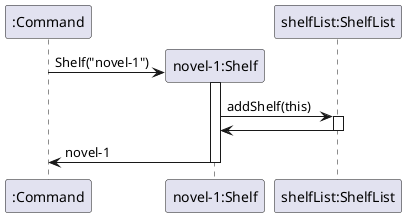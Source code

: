 @startuml

participant ":Command" as command
participant "novel-1:Shelf" as shelf
participant "shelfList:ShelfList" as shelfList

command -> shelf**: Shelf("novel-1")
activate shelf
shelf -> shelfList: addShelf(this)
activate shelfList
shelfList -> shelf
deactivate
shelf -> command: novel-1
deactivate

@enduml

PlantUML version 1.2021.11(Sat Oct 02 21:26:11 SGT 2021)
(GPL source distribution)
Java Runtime: OpenJDK Runtime Environment
JVM: OpenJDK 64-Bit Server VM
Default Encoding: UTF-8
Language: zh
Country: SG